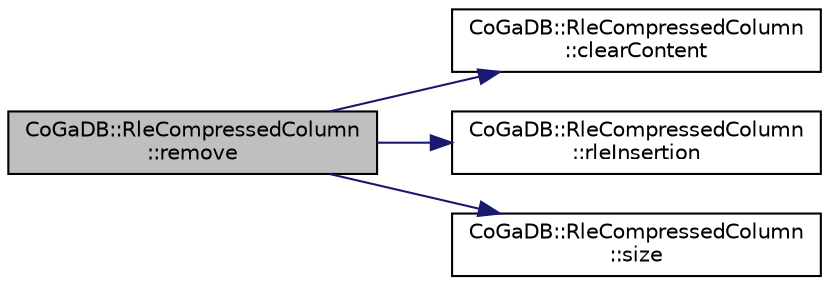 digraph "CoGaDB::RleCompressedColumn::remove"
{
  edge [fontname="Helvetica",fontsize="10",labelfontname="Helvetica",labelfontsize="10"];
  node [fontname="Helvetica",fontsize="10",shape=record];
  rankdir="LR";
  Node1 [label="CoGaDB::RleCompressedColumn\l::remove",height=0.2,width=0.4,color="black", fillcolor="grey75", style="filled", fontcolor="black"];
  Node1 -> Node2 [color="midnightblue",fontsize="10",style="solid",fontname="Helvetica"];
  Node2 [label="CoGaDB::RleCompressedColumn\l::clearContent",height=0.2,width=0.4,color="black", fillcolor="white", style="filled",URL="$classCoGaDB_1_1RleCompressedColumn.htm#a07694761e68c0c38cfd0441859b0708e",tooltip="deletes all values stored in the column "];
  Node1 -> Node3 [color="midnightblue",fontsize="10",style="solid",fontname="Helvetica"];
  Node3 [label="CoGaDB::RleCompressedColumn\l::rleInsertion",height=0.2,width=0.4,color="black", fillcolor="white", style="filled",URL="$classCoGaDB_1_1RleCompressedColumn.htm#ae855b6c4752e5727d8a09bf9c07589fb"];
  Node1 -> Node4 [color="midnightblue",fontsize="10",style="solid",fontname="Helvetica"];
  Node4 [label="CoGaDB::RleCompressedColumn\l::size",height=0.2,width=0.4,color="black", fillcolor="white", style="filled",URL="$classCoGaDB_1_1RleCompressedColumn.htm#aa7d5ee510ed17e33a6af7e56772f6f0d",tooltip="returns the number of values (rows) in a column "];
}
